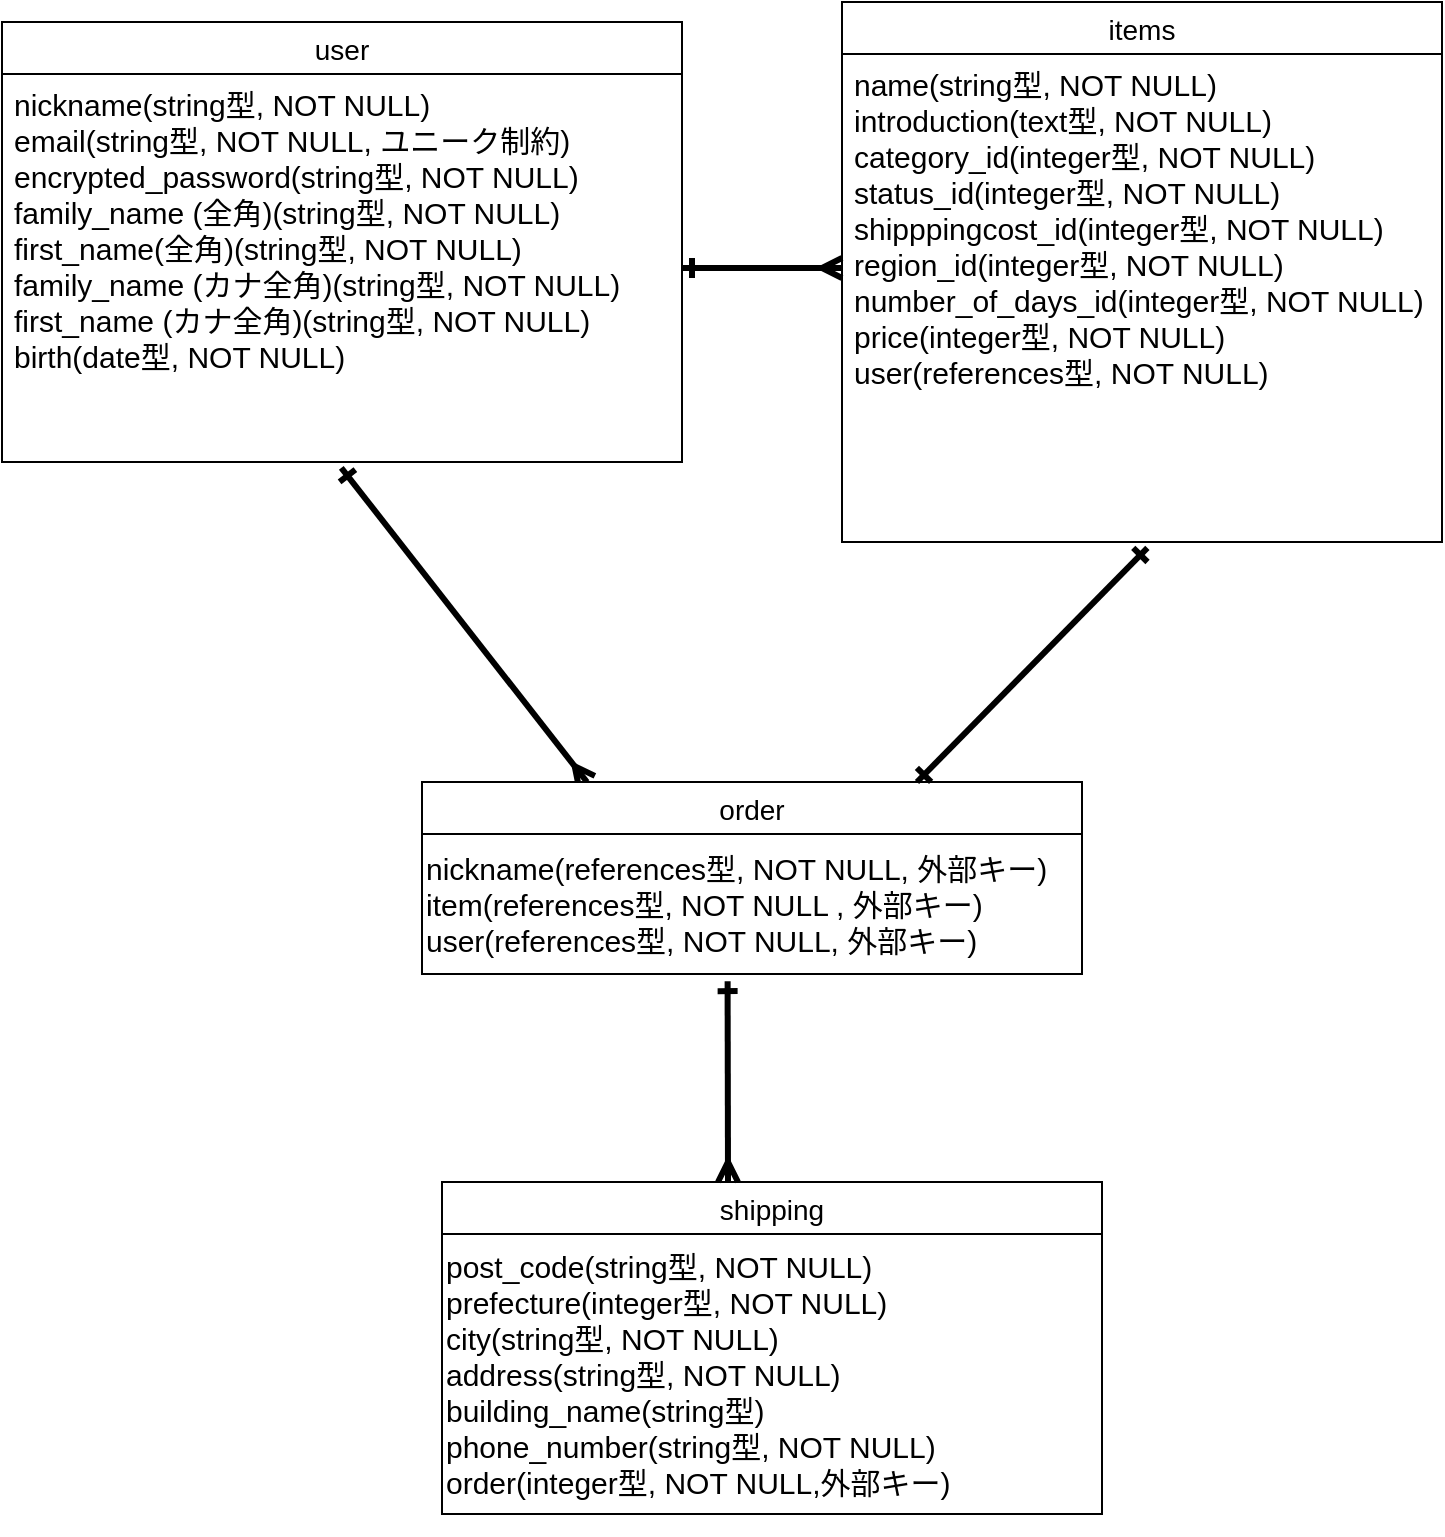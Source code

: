 <mxfile>
    <diagram id="f7OFSAXfzbydlX7Xqfsz" name="ページ1">
        <mxGraphModel dx="566" dy="192" grid="1" gridSize="10" guides="1" tooltips="1" connect="1" arrows="1" fold="1" page="1" pageScale="1" pageWidth="827" pageHeight="1169" math="0" shadow="0">
            <root>
                <mxCell id="0"/>
                <mxCell id="1" parent="0"/>
                <mxCell id="137" value="user" style="swimlane;fontStyle=0;childLayout=stackLayout;horizontal=1;startSize=26;horizontalStack=0;resizeParent=1;resizeParentMax=0;resizeLast=0;collapsible=1;marginBottom=0;align=center;fontSize=14;strokeWidth=1;rounded=0;" parent="1" vertex="1">
                    <mxGeometry x="40" y="200" width="340" height="220" as="geometry"/>
                </mxCell>
                <mxCell id="139" value="nickname(string型, NOT NULL)&#10;email(string型, NOT NULL, ユニーク制約)&#10;encrypted_password(string型, NOT NULL)&#10;family_name (全角)(string型, NOT NULL)&#10;first_name(全角)(string型, NOT NULL)&#10;family_name (カナ全角)(string型, NOT NULL)&#10;first_name (カナ全角)(string型, NOT NULL)&#10;birth(date型, NOT NULL)&#10;" style="text;strokeColor=none;fillColor=none;spacingLeft=4;spacingRight=4;overflow=hidden;rotatable=0;points=[[0,0.5],[1,0.5]];portConstraint=eastwest;fontSize=15;strokeWidth=1;rounded=0;" parent="137" vertex="1">
                    <mxGeometry y="26" width="340" height="194" as="geometry"/>
                </mxCell>
                <mxCell id="141" value="items" style="swimlane;fontStyle=0;childLayout=stackLayout;horizontal=1;startSize=26;horizontalStack=0;resizeParent=1;resizeParentMax=0;resizeLast=0;collapsible=1;marginBottom=0;align=center;fontSize=14;strokeWidth=1;rounded=0;" parent="1" vertex="1">
                    <mxGeometry x="460" y="190" width="300" height="270" as="geometry"/>
                </mxCell>
                <mxCell id="144" value="name(string型, NOT NULL)&#10;introduction(text型, NOT NULL)&#10;category_id(integer型, NOT NULL)&#10;status_id(integer型, NOT NULL)&#10;shipppingcost_id(integer型, NOT NULL)&#10;region_id(integer型, NOT NULL)&#10;number_of_days_id(integer型, NOT NULL)&#10;price(integer型, NOT NULL)&#10;user(references型, NOT NULL)" style="text;strokeColor=none;fillColor=none;spacingLeft=4;spacingRight=4;overflow=hidden;rotatable=0;points=[[0,0.5],[1,0.5]];portConstraint=eastwest;fontSize=15;strokeWidth=1;rounded=0;" parent="141" vertex="1">
                    <mxGeometry y="26" width="300" height="244" as="geometry"/>
                </mxCell>
                <mxCell id="185" style="edgeStyle=none;html=1;strokeWidth=3;fontSize=15;startArrow=ERmany;startFill=0;endArrow=ERone;endFill=0;exitX=0.25;exitY=0;exitDx=0;exitDy=0;entryX=0.499;entryY=1.015;entryDx=0;entryDy=0;entryPerimeter=0;" parent="1" source="152" target="139" edge="1">
                    <mxGeometry relative="1" as="geometry">
                        <mxPoint x="220" y="430" as="targetPoint"/>
                    </mxGeometry>
                </mxCell>
                <mxCell id="152" value="order" style="swimlane;fontStyle=0;childLayout=stackLayout;horizontal=1;startSize=26;horizontalStack=0;resizeParent=1;resizeParentMax=0;resizeLast=0;collapsible=1;marginBottom=0;align=center;fontSize=14;rounded=0;hachureGap=4;strokeColor=default;fontFamily=Helvetica;fontColor=default;swimlaneLine=1;shadow=0;labelBackgroundColor=none;labelBorderColor=none;verticalAlign=middle;" parent="1" vertex="1">
                    <mxGeometry x="250" y="580" width="330" height="96" as="geometry"/>
                </mxCell>
                <mxCell id="168" value="&lt;font style=&quot;font-size: 15px;&quot;&gt;nickname(references型, NOT NULL, 外部キー)&lt;br&gt;item(references型, NOT NULL , 外部キー)&lt;br&gt;user(references型, NOT NULL, 外部キー)&lt;br&gt;&lt;/font&gt;" style="text;html=1;align=left;verticalAlign=middle;resizable=0;points=[];autosize=1;strokeColor=none;fillColor=none;fontSize=14;fontFamily=Helvetica;fontColor=default;" parent="152" vertex="1">
                    <mxGeometry y="26" width="330" height="70" as="geometry"/>
                </mxCell>
                <mxCell id="158" value="shipping" style="swimlane;fontStyle=0;childLayout=stackLayout;horizontal=1;startSize=26;horizontalStack=0;resizeParent=1;resizeParentMax=0;resizeLast=0;collapsible=1;marginBottom=0;align=center;fontSize=14;" parent="1" vertex="1">
                    <mxGeometry x="260" y="780" width="330" height="166" as="geometry">
                        <mxRectangle x="460" y="530" width="90" height="30" as="alternateBounds"/>
                    </mxGeometry>
                </mxCell>
                <mxCell id="190" style="edgeStyle=none;html=1;strokeWidth=3;startArrow=ERone;startFill=0;endArrow=ERmany;endFill=0;" parent="158" source="165" target="158" edge="1">
                    <mxGeometry relative="1" as="geometry"/>
                </mxCell>
                <mxCell id="165" value="post_code(string型, NOT NULL)&lt;br style=&quot;font-size: 15px;&quot;&gt;prefecture(integer型, NOT NULL)&lt;br style=&quot;font-size: 15px;&quot;&gt;city(string型, NOT NULL)&lt;br style=&quot;font-size: 15px;&quot;&gt;address(string型, NOT NULL)&lt;br style=&quot;font-size: 15px;&quot;&gt;building_name(string型)&lt;br style=&quot;font-size: 15px;&quot;&gt;phone_number(string型, NOT NULL)&lt;br&gt;order(integer型, NOT NULL,外部キー)" style="text;html=1;align=left;verticalAlign=middle;resizable=0;points=[];autosize=1;strokeColor=none;fillColor=none;fontSize=15;fontFamily=Helvetica;fontColor=default;" parent="158" vertex="1">
                    <mxGeometry y="26" width="330" height="140" as="geometry"/>
                </mxCell>
                <mxCell id="183" style="edgeStyle=none;html=1;fontSize=15;startArrow=ERone;startFill=0;endArrow=ERmany;endFill=0;exitX=1;exitY=0.5;exitDx=0;exitDy=0;strokeWidth=3;" parent="1" source="139" edge="1">
                    <mxGeometry relative="1" as="geometry">
                        <Array as="points"/>
                        <mxPoint x="460" y="323" as="targetPoint"/>
                    </mxGeometry>
                </mxCell>
                <mxCell id="187" style="edgeStyle=none;html=1;strokeWidth=3;fontSize=15;startArrow=ERone;startFill=0;endArrow=ERmany;endFill=0;exitX=0.506;exitY=1.051;exitDx=0;exitDy=0;exitPerimeter=0;" parent="1" edge="1">
                    <mxGeometry relative="1" as="geometry">
                        <mxPoint x="402.8" y="679.57" as="sourcePoint"/>
                        <mxPoint x="403" y="780" as="targetPoint"/>
                        <Array as="points"/>
                    </mxGeometry>
                </mxCell>
                <mxCell id="189" style="edgeStyle=none;html=1;entryX=0.75;entryY=0;entryDx=0;entryDy=0;startArrow=ERone;startFill=0;endArrow=ERone;endFill=0;exitX=0.509;exitY=1.012;exitDx=0;exitDy=0;exitPerimeter=0;strokeWidth=3;" parent="1" source="144" target="152" edge="1">
                    <mxGeometry relative="1" as="geometry"/>
                </mxCell>
            </root>
        </mxGraphModel>
    </diagram>
</mxfile>